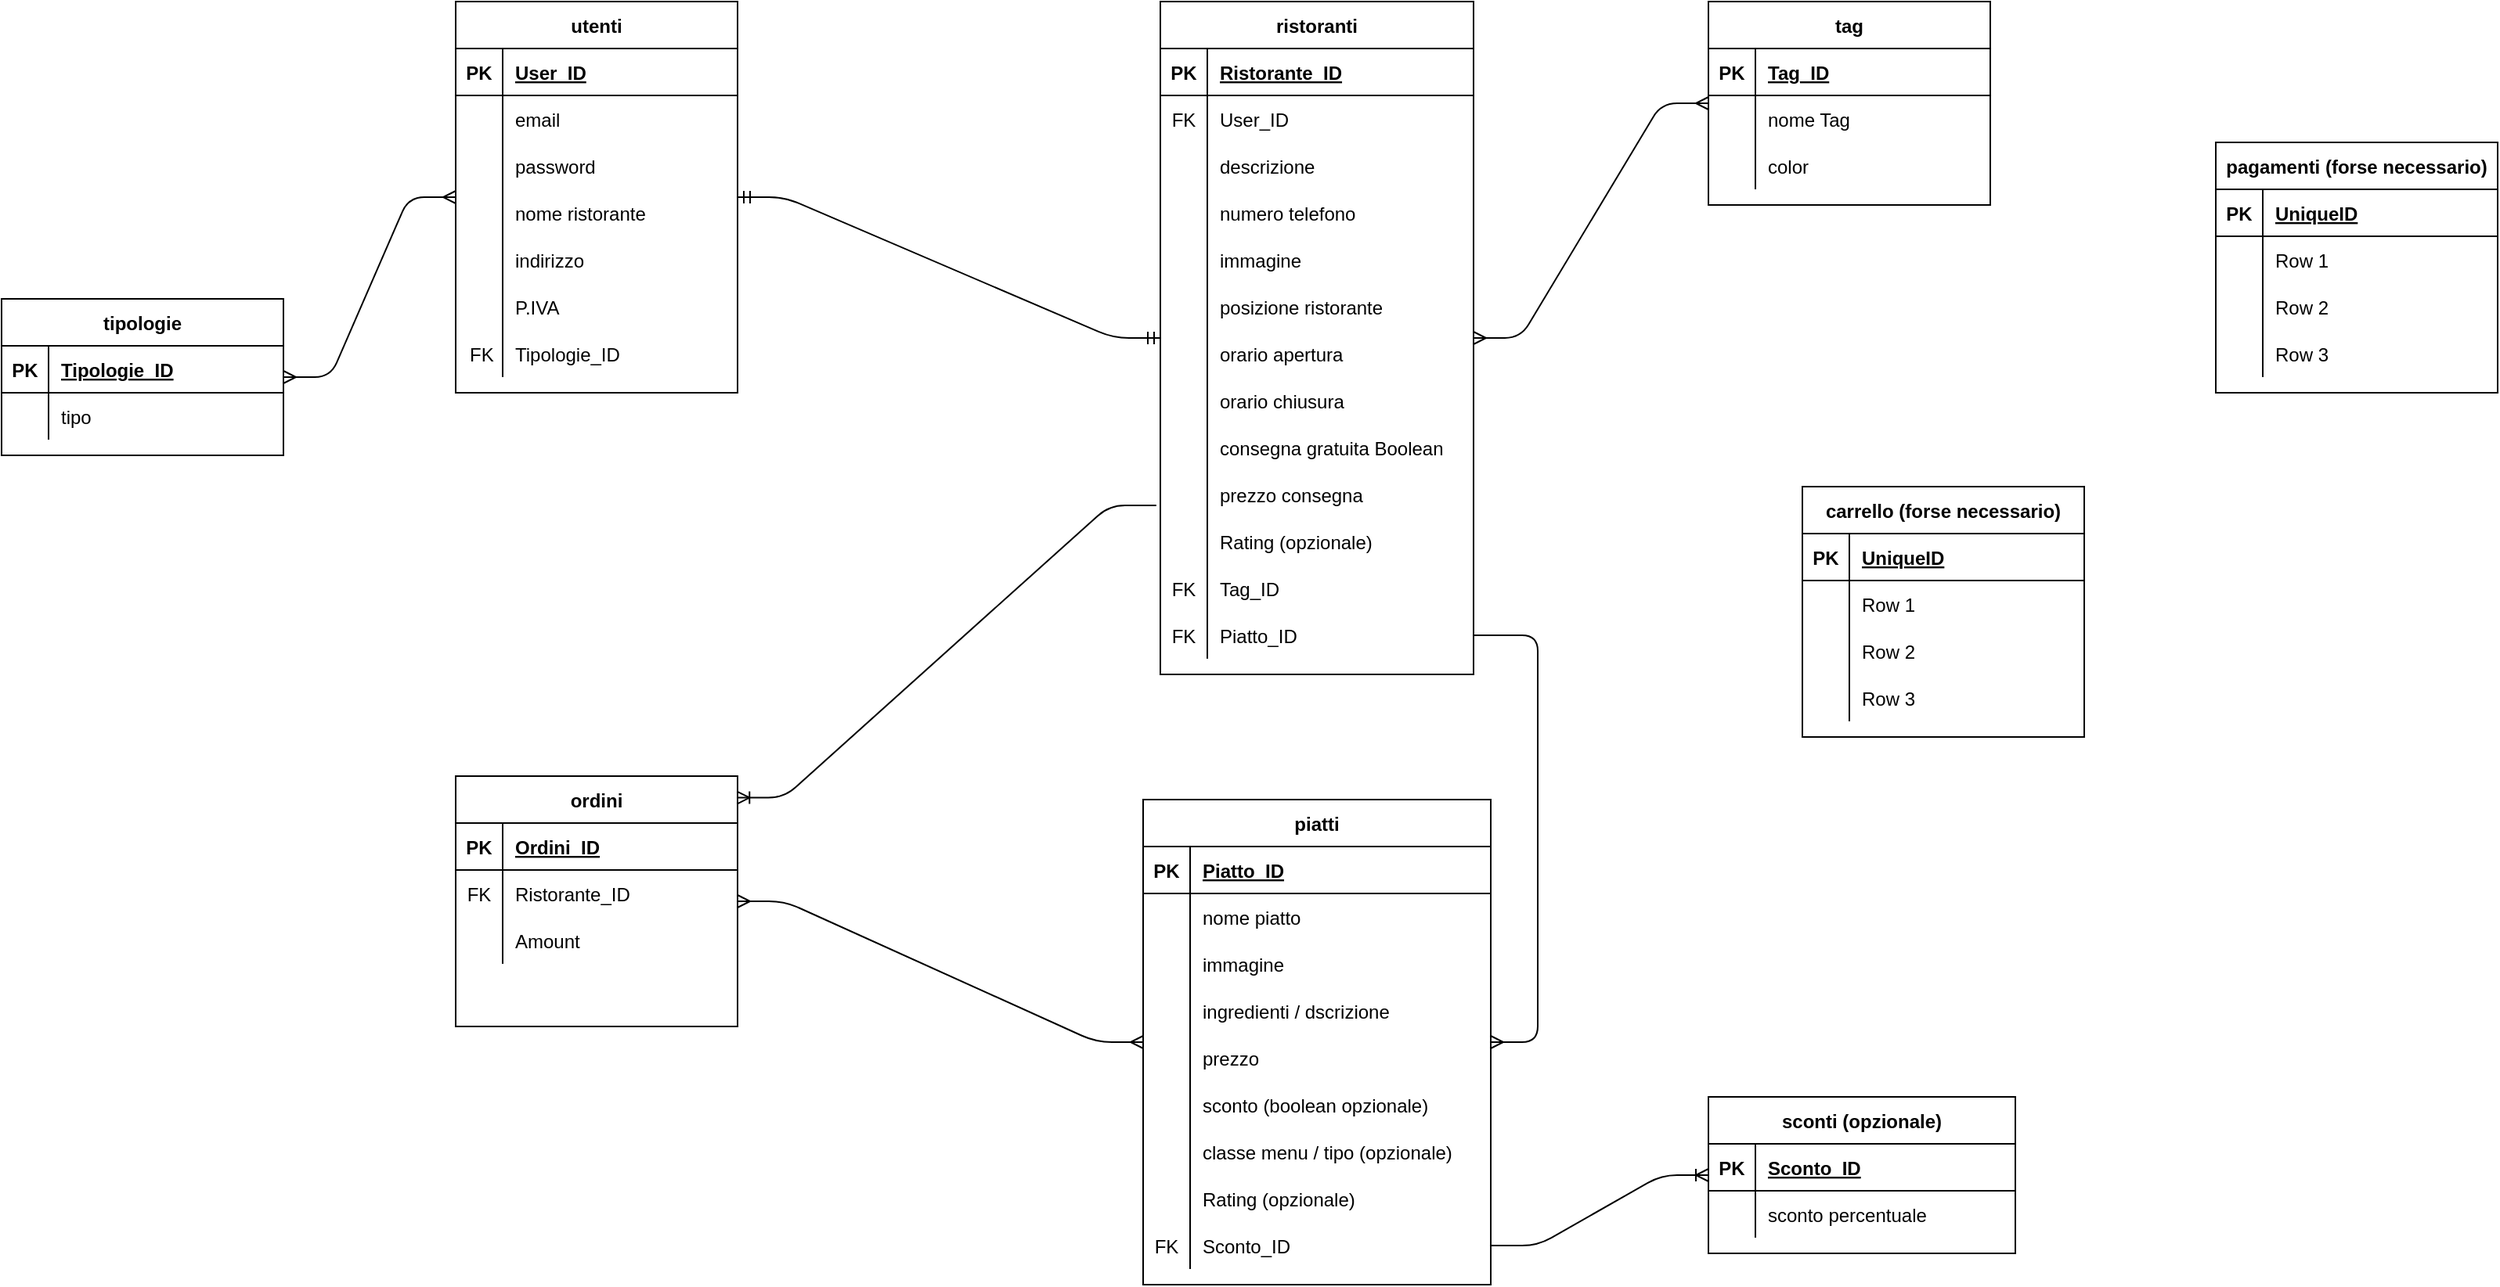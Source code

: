 <mxfile version="14.2.4" type="embed">
    <diagram id="2jxQ0mIJTcthUqwcuw17" name="Page-1">
        <mxGraphModel dx="1038" dy="659" grid="1" gridSize="10" guides="1" tooltips="1" connect="1" arrows="1" fold="1" page="1" pageScale="1" pageWidth="827" pageHeight="1169" math="0" shadow="0">
            <root>
                <mxCell id="0"/>
                <mxCell id="1" parent="0"/>
                <mxCell id="kNPHzF38oaur5gra9RnN-1" value="utenti" style="shape=table;startSize=30;container=1;collapsible=1;childLayout=tableLayout;fixedRows=1;rowLines=0;fontStyle=1;align=center;resizeLast=1;" parent="1" vertex="1">
                    <mxGeometry x="320" y="10" width="180" height="250" as="geometry"/>
                </mxCell>
                <mxCell id="kNPHzF38oaur5gra9RnN-2" value="" style="shape=partialRectangle;collapsible=0;dropTarget=0;pointerEvents=0;fillColor=none;top=0;left=0;bottom=1;right=0;points=[[0,0.5],[1,0.5]];portConstraint=eastwest;" parent="kNPHzF38oaur5gra9RnN-1" vertex="1">
                    <mxGeometry y="30" width="180" height="30" as="geometry"/>
                </mxCell>
                <mxCell id="kNPHzF38oaur5gra9RnN-3" value="PK" style="shape=partialRectangle;connectable=0;fillColor=none;top=0;left=0;bottom=0;right=0;fontStyle=1;overflow=hidden;" parent="kNPHzF38oaur5gra9RnN-2" vertex="1">
                    <mxGeometry width="30" height="30" as="geometry"/>
                </mxCell>
                <mxCell id="kNPHzF38oaur5gra9RnN-4" value="User_ID" style="shape=partialRectangle;connectable=0;fillColor=none;top=0;left=0;bottom=0;right=0;align=left;spacingLeft=6;fontStyle=5;overflow=hidden;" parent="kNPHzF38oaur5gra9RnN-2" vertex="1">
                    <mxGeometry x="30" width="150" height="30" as="geometry"/>
                </mxCell>
                <mxCell id="kNPHzF38oaur5gra9RnN-5" value="" style="shape=partialRectangle;collapsible=0;dropTarget=0;pointerEvents=0;fillColor=none;top=0;left=0;bottom=0;right=0;points=[[0,0.5],[1,0.5]];portConstraint=eastwest;" parent="kNPHzF38oaur5gra9RnN-1" vertex="1">
                    <mxGeometry y="60" width="180" height="30" as="geometry"/>
                </mxCell>
                <mxCell id="kNPHzF38oaur5gra9RnN-6" value="" style="shape=partialRectangle;connectable=0;fillColor=none;top=0;left=0;bottom=0;right=0;editable=1;overflow=hidden;" parent="kNPHzF38oaur5gra9RnN-5" vertex="1">
                    <mxGeometry width="30" height="30" as="geometry"/>
                </mxCell>
                <mxCell id="kNPHzF38oaur5gra9RnN-7" value="email" style="shape=partialRectangle;connectable=0;fillColor=none;top=0;left=0;bottom=0;right=0;align=left;spacingLeft=6;overflow=hidden;" parent="kNPHzF38oaur5gra9RnN-5" vertex="1">
                    <mxGeometry x="30" width="150" height="30" as="geometry"/>
                </mxCell>
                <mxCell id="kNPHzF38oaur5gra9RnN-8" value="" style="shape=partialRectangle;collapsible=0;dropTarget=0;pointerEvents=0;fillColor=none;top=0;left=0;bottom=0;right=0;points=[[0,0.5],[1,0.5]];portConstraint=eastwest;" parent="kNPHzF38oaur5gra9RnN-1" vertex="1">
                    <mxGeometry y="90" width="180" height="30" as="geometry"/>
                </mxCell>
                <mxCell id="kNPHzF38oaur5gra9RnN-9" value="" style="shape=partialRectangle;connectable=0;fillColor=none;top=0;left=0;bottom=0;right=0;editable=1;overflow=hidden;" parent="kNPHzF38oaur5gra9RnN-8" vertex="1">
                    <mxGeometry width="30" height="30" as="geometry"/>
                </mxCell>
                <mxCell id="kNPHzF38oaur5gra9RnN-10" value="password" style="shape=partialRectangle;connectable=0;fillColor=none;top=0;left=0;bottom=0;right=0;align=left;spacingLeft=6;overflow=hidden;" parent="kNPHzF38oaur5gra9RnN-8" vertex="1">
                    <mxGeometry x="30" width="150" height="30" as="geometry"/>
                </mxCell>
                <mxCell id="kNPHzF38oaur5gra9RnN-69" value="" style="shape=partialRectangle;collapsible=0;dropTarget=0;pointerEvents=0;fillColor=none;top=0;left=0;bottom=0;right=0;points=[[0,0.5],[1,0.5]];portConstraint=eastwest;" parent="kNPHzF38oaur5gra9RnN-1" vertex="1">
                    <mxGeometry y="120" width="180" height="30" as="geometry"/>
                </mxCell>
                <mxCell id="kNPHzF38oaur5gra9RnN-70" value="" style="shape=partialRectangle;connectable=0;fillColor=none;top=0;left=0;bottom=0;right=0;editable=1;overflow=hidden;" parent="kNPHzF38oaur5gra9RnN-69" vertex="1">
                    <mxGeometry width="30" height="30" as="geometry"/>
                </mxCell>
                <mxCell id="kNPHzF38oaur5gra9RnN-71" value="nome ristorante" style="shape=partialRectangle;connectable=0;fillColor=none;top=0;left=0;bottom=0;right=0;align=left;spacingLeft=6;overflow=hidden;" parent="kNPHzF38oaur5gra9RnN-69" vertex="1">
                    <mxGeometry x="30" width="150" height="30" as="geometry"/>
                </mxCell>
                <mxCell id="kNPHzF38oaur5gra9RnN-72" value="" style="shape=partialRectangle;collapsible=0;dropTarget=0;pointerEvents=0;fillColor=none;top=0;left=0;bottom=0;right=0;points=[[0,0.5],[1,0.5]];portConstraint=eastwest;" parent="kNPHzF38oaur5gra9RnN-1" vertex="1">
                    <mxGeometry y="150" width="180" height="30" as="geometry"/>
                </mxCell>
                <mxCell id="kNPHzF38oaur5gra9RnN-73" value="" style="shape=partialRectangle;connectable=0;fillColor=none;top=0;left=0;bottom=0;right=0;editable=1;overflow=hidden;" parent="kNPHzF38oaur5gra9RnN-72" vertex="1">
                    <mxGeometry width="30" height="30" as="geometry"/>
                </mxCell>
                <mxCell id="kNPHzF38oaur5gra9RnN-74" value="indirizzo" style="shape=partialRectangle;connectable=0;fillColor=none;top=0;left=0;bottom=0;right=0;align=left;spacingLeft=6;overflow=hidden;" parent="kNPHzF38oaur5gra9RnN-72" vertex="1">
                    <mxGeometry x="30" width="150" height="30" as="geometry"/>
                </mxCell>
                <mxCell id="kNPHzF38oaur5gra9RnN-75" value="" style="shape=partialRectangle;collapsible=0;dropTarget=0;pointerEvents=0;fillColor=none;top=0;left=0;bottom=0;right=0;points=[[0,0.5],[1,0.5]];portConstraint=eastwest;" parent="kNPHzF38oaur5gra9RnN-1" vertex="1">
                    <mxGeometry y="180" width="180" height="30" as="geometry"/>
                </mxCell>
                <mxCell id="kNPHzF38oaur5gra9RnN-76" value="" style="shape=partialRectangle;connectable=0;fillColor=none;top=0;left=0;bottom=0;right=0;editable=1;overflow=hidden;" parent="kNPHzF38oaur5gra9RnN-75" vertex="1">
                    <mxGeometry width="30" height="30" as="geometry"/>
                </mxCell>
                <mxCell id="kNPHzF38oaur5gra9RnN-77" value="P.IVA" style="shape=partialRectangle;connectable=0;fillColor=none;top=0;left=0;bottom=0;right=0;align=left;spacingLeft=6;overflow=hidden;" parent="kNPHzF38oaur5gra9RnN-75" vertex="1">
                    <mxGeometry x="30" width="150" height="30" as="geometry"/>
                </mxCell>
                <mxCell id="kNPHzF38oaur5gra9RnN-94" value="" style="shape=partialRectangle;collapsible=0;dropTarget=0;pointerEvents=0;fillColor=none;top=0;left=0;bottom=0;right=0;points=[[0,0.5],[1,0.5]];portConstraint=eastwest;" parent="kNPHzF38oaur5gra9RnN-1" vertex="1">
                    <mxGeometry y="210" width="180" height="30" as="geometry"/>
                </mxCell>
                <mxCell id="kNPHzF38oaur5gra9RnN-95" value=" FK" style="shape=partialRectangle;connectable=0;fillColor=none;top=0;left=0;bottom=0;right=0;editable=1;overflow=hidden;" parent="kNPHzF38oaur5gra9RnN-94" vertex="1">
                    <mxGeometry width="30" height="30" as="geometry"/>
                </mxCell>
                <mxCell id="kNPHzF38oaur5gra9RnN-96" value="Tipologie_ID" style="shape=partialRectangle;connectable=0;fillColor=none;top=0;left=0;bottom=0;right=0;align=left;spacingLeft=6;overflow=hidden;" parent="kNPHzF38oaur5gra9RnN-94" vertex="1">
                    <mxGeometry x="30" width="150" height="30" as="geometry"/>
                </mxCell>
                <mxCell id="kNPHzF38oaur5gra9RnN-27" value="ristoranti" style="shape=table;startSize=30;container=1;collapsible=1;childLayout=tableLayout;fixedRows=1;rowLines=0;fontStyle=1;align=center;resizeLast=1;" parent="1" vertex="1">
                    <mxGeometry x="770" y="10" width="200" height="430" as="geometry"/>
                </mxCell>
                <mxCell id="kNPHzF38oaur5gra9RnN-28" value="" style="shape=partialRectangle;collapsible=0;dropTarget=0;pointerEvents=0;fillColor=none;top=0;left=0;bottom=1;right=0;points=[[0,0.5],[1,0.5]];portConstraint=eastwest;" parent="kNPHzF38oaur5gra9RnN-27" vertex="1">
                    <mxGeometry y="30" width="200" height="30" as="geometry"/>
                </mxCell>
                <mxCell id="kNPHzF38oaur5gra9RnN-29" value="PK" style="shape=partialRectangle;connectable=0;fillColor=none;top=0;left=0;bottom=0;right=0;fontStyle=1;overflow=hidden;" parent="kNPHzF38oaur5gra9RnN-28" vertex="1">
                    <mxGeometry width="30" height="30" as="geometry"/>
                </mxCell>
                <mxCell id="kNPHzF38oaur5gra9RnN-30" value="Ristorante_ID" style="shape=partialRectangle;connectable=0;fillColor=none;top=0;left=0;bottom=0;right=0;align=left;spacingLeft=6;fontStyle=5;overflow=hidden;" parent="kNPHzF38oaur5gra9RnN-28" vertex="1">
                    <mxGeometry x="30" width="170" height="30" as="geometry"/>
                </mxCell>
                <mxCell id="kNPHzF38oaur5gra9RnN-31" value="" style="shape=partialRectangle;collapsible=0;dropTarget=0;pointerEvents=0;fillColor=none;top=0;left=0;bottom=0;right=0;points=[[0,0.5],[1,0.5]];portConstraint=eastwest;" parent="kNPHzF38oaur5gra9RnN-27" vertex="1">
                    <mxGeometry y="60" width="200" height="30" as="geometry"/>
                </mxCell>
                <mxCell id="kNPHzF38oaur5gra9RnN-32" value="FK" style="shape=partialRectangle;connectable=0;fillColor=none;top=0;left=0;bottom=0;right=0;editable=1;overflow=hidden;" parent="kNPHzF38oaur5gra9RnN-31" vertex="1">
                    <mxGeometry width="30" height="30" as="geometry"/>
                </mxCell>
                <mxCell id="kNPHzF38oaur5gra9RnN-33" value="User_ID" style="shape=partialRectangle;connectable=0;fillColor=none;top=0;left=0;bottom=0;right=0;align=left;spacingLeft=6;overflow=hidden;" parent="kNPHzF38oaur5gra9RnN-31" vertex="1">
                    <mxGeometry x="30" width="170" height="30" as="geometry"/>
                </mxCell>
                <mxCell id="kNPHzF38oaur5gra9RnN-34" value="" style="shape=partialRectangle;collapsible=0;dropTarget=0;pointerEvents=0;fillColor=none;top=0;left=0;bottom=0;right=0;points=[[0,0.5],[1,0.5]];portConstraint=eastwest;" parent="kNPHzF38oaur5gra9RnN-27" vertex="1">
                    <mxGeometry y="90" width="200" height="30" as="geometry"/>
                </mxCell>
                <mxCell id="kNPHzF38oaur5gra9RnN-35" value="" style="shape=partialRectangle;connectable=0;fillColor=none;top=0;left=0;bottom=0;right=0;editable=1;overflow=hidden;" parent="kNPHzF38oaur5gra9RnN-34" vertex="1">
                    <mxGeometry width="30" height="30" as="geometry"/>
                </mxCell>
                <mxCell id="kNPHzF38oaur5gra9RnN-36" value="descrizione" style="shape=partialRectangle;connectable=0;fillColor=none;top=0;left=0;bottom=0;right=0;align=left;spacingLeft=6;overflow=hidden;" parent="kNPHzF38oaur5gra9RnN-34" vertex="1">
                    <mxGeometry x="30" width="170" height="30" as="geometry"/>
                </mxCell>
                <mxCell id="kNPHzF38oaur5gra9RnN-131" value="" style="shape=partialRectangle;collapsible=0;dropTarget=0;pointerEvents=0;fillColor=none;top=0;left=0;bottom=0;right=0;points=[[0,0.5],[1,0.5]];portConstraint=eastwest;" parent="kNPHzF38oaur5gra9RnN-27" vertex="1">
                    <mxGeometry y="120" width="200" height="30" as="geometry"/>
                </mxCell>
                <mxCell id="kNPHzF38oaur5gra9RnN-132" value="" style="shape=partialRectangle;connectable=0;fillColor=none;top=0;left=0;bottom=0;right=0;editable=1;overflow=hidden;" parent="kNPHzF38oaur5gra9RnN-131" vertex="1">
                    <mxGeometry width="30" height="30" as="geometry"/>
                </mxCell>
                <mxCell id="kNPHzF38oaur5gra9RnN-133" value="numero telefono" style="shape=partialRectangle;connectable=0;fillColor=none;top=0;left=0;bottom=0;right=0;align=left;spacingLeft=6;overflow=hidden;" parent="kNPHzF38oaur5gra9RnN-131" vertex="1">
                    <mxGeometry x="30" width="170" height="30" as="geometry"/>
                </mxCell>
                <mxCell id="kNPHzF38oaur5gra9RnN-97" value="" style="shape=partialRectangle;collapsible=0;dropTarget=0;pointerEvents=0;fillColor=none;top=0;left=0;bottom=0;right=0;points=[[0,0.5],[1,0.5]];portConstraint=eastwest;" parent="kNPHzF38oaur5gra9RnN-27" vertex="1">
                    <mxGeometry y="150" width="200" height="30" as="geometry"/>
                </mxCell>
                <mxCell id="kNPHzF38oaur5gra9RnN-98" value="" style="shape=partialRectangle;connectable=0;fillColor=none;top=0;left=0;bottom=0;right=0;editable=1;overflow=hidden;" parent="kNPHzF38oaur5gra9RnN-97" vertex="1">
                    <mxGeometry width="30" height="30" as="geometry"/>
                </mxCell>
                <mxCell id="kNPHzF38oaur5gra9RnN-99" value="immagine" style="shape=partialRectangle;connectable=0;fillColor=none;top=0;left=0;bottom=0;right=0;align=left;spacingLeft=6;overflow=hidden;" parent="kNPHzF38oaur5gra9RnN-97" vertex="1">
                    <mxGeometry x="30" width="170" height="30" as="geometry"/>
                </mxCell>
                <mxCell id="kNPHzF38oaur5gra9RnN-100" value="" style="shape=partialRectangle;collapsible=0;dropTarget=0;pointerEvents=0;fillColor=none;top=0;left=0;bottom=0;right=0;points=[[0,0.5],[1,0.5]];portConstraint=eastwest;" parent="kNPHzF38oaur5gra9RnN-27" vertex="1">
                    <mxGeometry y="180" width="200" height="30" as="geometry"/>
                </mxCell>
                <mxCell id="kNPHzF38oaur5gra9RnN-101" value="" style="shape=partialRectangle;connectable=0;fillColor=none;top=0;left=0;bottom=0;right=0;editable=1;overflow=hidden;" parent="kNPHzF38oaur5gra9RnN-100" vertex="1">
                    <mxGeometry width="30" height="30" as="geometry"/>
                </mxCell>
                <mxCell id="kNPHzF38oaur5gra9RnN-102" value="posizione ristorante" style="shape=partialRectangle;connectable=0;fillColor=none;top=0;left=0;bottom=0;right=0;align=left;spacingLeft=6;overflow=hidden;" parent="kNPHzF38oaur5gra9RnN-100" vertex="1">
                    <mxGeometry x="30" width="170" height="30" as="geometry"/>
                </mxCell>
                <mxCell id="kNPHzF38oaur5gra9RnN-103" value="" style="shape=partialRectangle;collapsible=0;dropTarget=0;pointerEvents=0;fillColor=none;top=0;left=0;bottom=0;right=0;points=[[0,0.5],[1,0.5]];portConstraint=eastwest;" parent="kNPHzF38oaur5gra9RnN-27" vertex="1">
                    <mxGeometry y="210" width="200" height="30" as="geometry"/>
                </mxCell>
                <mxCell id="kNPHzF38oaur5gra9RnN-104" value="" style="shape=partialRectangle;connectable=0;fillColor=none;top=0;left=0;bottom=0;right=0;editable=1;overflow=hidden;" parent="kNPHzF38oaur5gra9RnN-103" vertex="1">
                    <mxGeometry width="30" height="30" as="geometry"/>
                </mxCell>
                <mxCell id="kNPHzF38oaur5gra9RnN-105" value="orario apertura" style="shape=partialRectangle;connectable=0;fillColor=none;top=0;left=0;bottom=0;right=0;align=left;spacingLeft=6;overflow=hidden;" parent="kNPHzF38oaur5gra9RnN-103" vertex="1">
                    <mxGeometry x="30" width="170" height="30" as="geometry"/>
                </mxCell>
                <mxCell id="kNPHzF38oaur5gra9RnN-106" value="" style="shape=partialRectangle;collapsible=0;dropTarget=0;pointerEvents=0;fillColor=none;top=0;left=0;bottom=0;right=0;points=[[0,0.5],[1,0.5]];portConstraint=eastwest;" parent="kNPHzF38oaur5gra9RnN-27" vertex="1">
                    <mxGeometry y="240" width="200" height="30" as="geometry"/>
                </mxCell>
                <mxCell id="kNPHzF38oaur5gra9RnN-107" value="" style="shape=partialRectangle;connectable=0;fillColor=none;top=0;left=0;bottom=0;right=0;editable=1;overflow=hidden;" parent="kNPHzF38oaur5gra9RnN-106" vertex="1">
                    <mxGeometry width="30" height="30" as="geometry"/>
                </mxCell>
                <mxCell id="kNPHzF38oaur5gra9RnN-108" value="orario chiusura" style="shape=partialRectangle;connectable=0;fillColor=none;top=0;left=0;bottom=0;right=0;align=left;spacingLeft=6;overflow=hidden;" parent="kNPHzF38oaur5gra9RnN-106" vertex="1">
                    <mxGeometry x="30" width="170" height="30" as="geometry"/>
                </mxCell>
                <mxCell id="kNPHzF38oaur5gra9RnN-109" value="" style="shape=partialRectangle;collapsible=0;dropTarget=0;pointerEvents=0;fillColor=none;top=0;left=0;bottom=0;right=0;points=[[0,0.5],[1,0.5]];portConstraint=eastwest;" parent="kNPHzF38oaur5gra9RnN-27" vertex="1">
                    <mxGeometry y="270" width="200" height="30" as="geometry"/>
                </mxCell>
                <mxCell id="kNPHzF38oaur5gra9RnN-110" value="" style="shape=partialRectangle;connectable=0;fillColor=none;top=0;left=0;bottom=0;right=0;editable=1;overflow=hidden;" parent="kNPHzF38oaur5gra9RnN-109" vertex="1">
                    <mxGeometry width="30" height="30" as="geometry"/>
                </mxCell>
                <mxCell id="kNPHzF38oaur5gra9RnN-111" value="consegna gratuita Boolean" style="shape=partialRectangle;connectable=0;fillColor=none;top=0;left=0;bottom=0;right=0;align=left;spacingLeft=6;overflow=hidden;" parent="kNPHzF38oaur5gra9RnN-109" vertex="1">
                    <mxGeometry x="30" width="170" height="30" as="geometry"/>
                </mxCell>
                <mxCell id="kNPHzF38oaur5gra9RnN-112" value="" style="shape=partialRectangle;collapsible=0;dropTarget=0;pointerEvents=0;fillColor=none;top=0;left=0;bottom=0;right=0;points=[[0,0.5],[1,0.5]];portConstraint=eastwest;" parent="kNPHzF38oaur5gra9RnN-27" vertex="1">
                    <mxGeometry y="300" width="200" height="30" as="geometry"/>
                </mxCell>
                <mxCell id="kNPHzF38oaur5gra9RnN-113" value="" style="shape=partialRectangle;connectable=0;fillColor=none;top=0;left=0;bottom=0;right=0;editable=1;overflow=hidden;" parent="kNPHzF38oaur5gra9RnN-112" vertex="1">
                    <mxGeometry width="30" height="30" as="geometry"/>
                </mxCell>
                <mxCell id="kNPHzF38oaur5gra9RnN-114" value="prezzo consegna" style="shape=partialRectangle;connectable=0;fillColor=none;top=0;left=0;bottom=0;right=0;align=left;spacingLeft=6;overflow=hidden;" parent="kNPHzF38oaur5gra9RnN-112" vertex="1">
                    <mxGeometry x="30" width="170" height="30" as="geometry"/>
                </mxCell>
                <mxCell id="kNPHzF38oaur5gra9RnN-190" value="" style="shape=partialRectangle;collapsible=0;dropTarget=0;pointerEvents=0;fillColor=none;top=0;left=0;bottom=0;right=0;points=[[0,0.5],[1,0.5]];portConstraint=eastwest;" parent="kNPHzF38oaur5gra9RnN-27" vertex="1">
                    <mxGeometry y="330" width="200" height="30" as="geometry"/>
                </mxCell>
                <mxCell id="kNPHzF38oaur5gra9RnN-191" value="" style="shape=partialRectangle;connectable=0;fillColor=none;top=0;left=0;bottom=0;right=0;editable=1;overflow=hidden;" parent="kNPHzF38oaur5gra9RnN-190" vertex="1">
                    <mxGeometry width="30" height="30" as="geometry"/>
                </mxCell>
                <mxCell id="kNPHzF38oaur5gra9RnN-192" value="Rating (opzionale)" style="shape=partialRectangle;connectable=0;fillColor=none;top=0;left=0;bottom=0;right=0;align=left;spacingLeft=6;overflow=hidden;" parent="kNPHzF38oaur5gra9RnN-190" vertex="1">
                    <mxGeometry x="30" width="170" height="30" as="geometry"/>
                </mxCell>
                <mxCell id="kNPHzF38oaur5gra9RnN-128" value="" style="shape=partialRectangle;collapsible=0;dropTarget=0;pointerEvents=0;fillColor=none;top=0;left=0;bottom=0;right=0;points=[[0,0.5],[1,0.5]];portConstraint=eastwest;" parent="kNPHzF38oaur5gra9RnN-27" vertex="1">
                    <mxGeometry y="360" width="200" height="30" as="geometry"/>
                </mxCell>
                <mxCell id="kNPHzF38oaur5gra9RnN-129" value="FK" style="shape=partialRectangle;connectable=0;fillColor=none;top=0;left=0;bottom=0;right=0;editable=1;overflow=hidden;" parent="kNPHzF38oaur5gra9RnN-128" vertex="1">
                    <mxGeometry width="30" height="30" as="geometry"/>
                </mxCell>
                <mxCell id="kNPHzF38oaur5gra9RnN-130" value="Tag_ID" style="shape=partialRectangle;connectable=0;fillColor=none;top=0;left=0;bottom=0;right=0;align=left;spacingLeft=6;overflow=hidden;" parent="kNPHzF38oaur5gra9RnN-128" vertex="1">
                    <mxGeometry x="30" width="170" height="30" as="geometry"/>
                </mxCell>
                <mxCell id="kNPHzF38oaur5gra9RnN-229" value="" style="shape=partialRectangle;collapsible=0;dropTarget=0;pointerEvents=0;fillColor=none;top=0;left=0;bottom=0;right=0;points=[[0,0.5],[1,0.5]];portConstraint=eastwest;" parent="kNPHzF38oaur5gra9RnN-27" vertex="1">
                    <mxGeometry y="390" width="200" height="30" as="geometry"/>
                </mxCell>
                <mxCell id="kNPHzF38oaur5gra9RnN-230" value="FK" style="shape=partialRectangle;connectable=0;fillColor=none;top=0;left=0;bottom=0;right=0;editable=1;overflow=hidden;" parent="kNPHzF38oaur5gra9RnN-229" vertex="1">
                    <mxGeometry width="30" height="30" as="geometry"/>
                </mxCell>
                <mxCell id="kNPHzF38oaur5gra9RnN-231" value="Piatto_ID" style="shape=partialRectangle;connectable=0;fillColor=none;top=0;left=0;bottom=0;right=0;align=left;spacingLeft=6;overflow=hidden;" parent="kNPHzF38oaur5gra9RnN-229" vertex="1">
                    <mxGeometry x="30" width="170" height="30" as="geometry"/>
                </mxCell>
                <mxCell id="kNPHzF38oaur5gra9RnN-40" value="piatti" style="shape=table;startSize=30;container=1;collapsible=1;childLayout=tableLayout;fixedRows=1;rowLines=0;fontStyle=1;align=center;resizeLast=1;" parent="1" vertex="1">
                    <mxGeometry x="759" y="520" width="222" height="310" as="geometry"/>
                </mxCell>
                <mxCell id="kNPHzF38oaur5gra9RnN-41" value="" style="shape=partialRectangle;collapsible=0;dropTarget=0;pointerEvents=0;fillColor=none;top=0;left=0;bottom=1;right=0;points=[[0,0.5],[1,0.5]];portConstraint=eastwest;" parent="kNPHzF38oaur5gra9RnN-40" vertex="1">
                    <mxGeometry y="30" width="222" height="30" as="geometry"/>
                </mxCell>
                <mxCell id="kNPHzF38oaur5gra9RnN-42" value="PK" style="shape=partialRectangle;connectable=0;fillColor=none;top=0;left=0;bottom=0;right=0;fontStyle=1;overflow=hidden;" parent="kNPHzF38oaur5gra9RnN-41" vertex="1">
                    <mxGeometry width="30" height="30" as="geometry"/>
                </mxCell>
                <mxCell id="kNPHzF38oaur5gra9RnN-43" value="Piatto_ID" style="shape=partialRectangle;connectable=0;fillColor=none;top=0;left=0;bottom=0;right=0;align=left;spacingLeft=6;fontStyle=5;overflow=hidden;" parent="kNPHzF38oaur5gra9RnN-41" vertex="1">
                    <mxGeometry x="30" width="192" height="30" as="geometry"/>
                </mxCell>
                <mxCell id="kNPHzF38oaur5gra9RnN-44" value="" style="shape=partialRectangle;collapsible=0;dropTarget=0;pointerEvents=0;fillColor=none;top=0;left=0;bottom=0;right=0;points=[[0,0.5],[1,0.5]];portConstraint=eastwest;" parent="kNPHzF38oaur5gra9RnN-40" vertex="1">
                    <mxGeometry y="60" width="222" height="30" as="geometry"/>
                </mxCell>
                <mxCell id="kNPHzF38oaur5gra9RnN-45" value="" style="shape=partialRectangle;connectable=0;fillColor=none;top=0;left=0;bottom=0;right=0;editable=1;overflow=hidden;" parent="kNPHzF38oaur5gra9RnN-44" vertex="1">
                    <mxGeometry width="30" height="30" as="geometry"/>
                </mxCell>
                <mxCell id="kNPHzF38oaur5gra9RnN-46" value="nome piatto" style="shape=partialRectangle;connectable=0;fillColor=none;top=0;left=0;bottom=0;right=0;align=left;spacingLeft=6;overflow=hidden;" parent="kNPHzF38oaur5gra9RnN-44" vertex="1">
                    <mxGeometry x="30" width="192" height="30" as="geometry"/>
                </mxCell>
                <mxCell id="kNPHzF38oaur5gra9RnN-134" value="" style="shape=partialRectangle;collapsible=0;dropTarget=0;pointerEvents=0;fillColor=none;top=0;left=0;bottom=0;right=0;points=[[0,0.5],[1,0.5]];portConstraint=eastwest;" parent="kNPHzF38oaur5gra9RnN-40" vertex="1">
                    <mxGeometry y="90" width="222" height="30" as="geometry"/>
                </mxCell>
                <mxCell id="kNPHzF38oaur5gra9RnN-135" value="" style="shape=partialRectangle;connectable=0;fillColor=none;top=0;left=0;bottom=0;right=0;editable=1;overflow=hidden;" parent="kNPHzF38oaur5gra9RnN-134" vertex="1">
                    <mxGeometry width="30" height="30" as="geometry"/>
                </mxCell>
                <mxCell id="kNPHzF38oaur5gra9RnN-136" value="immagine" style="shape=partialRectangle;connectable=0;fillColor=none;top=0;left=0;bottom=0;right=0;align=left;spacingLeft=6;overflow=hidden;" parent="kNPHzF38oaur5gra9RnN-134" vertex="1">
                    <mxGeometry x="30" width="192" height="30" as="geometry"/>
                </mxCell>
                <mxCell id="kNPHzF38oaur5gra9RnN-137" value="" style="shape=partialRectangle;collapsible=0;dropTarget=0;pointerEvents=0;fillColor=none;top=0;left=0;bottom=0;right=0;points=[[0,0.5],[1,0.5]];portConstraint=eastwest;" parent="kNPHzF38oaur5gra9RnN-40" vertex="1">
                    <mxGeometry y="120" width="222" height="30" as="geometry"/>
                </mxCell>
                <mxCell id="kNPHzF38oaur5gra9RnN-138" value="" style="shape=partialRectangle;connectable=0;fillColor=none;top=0;left=0;bottom=0;right=0;editable=1;overflow=hidden;" parent="kNPHzF38oaur5gra9RnN-137" vertex="1">
                    <mxGeometry width="30" height="30" as="geometry"/>
                </mxCell>
                <mxCell id="kNPHzF38oaur5gra9RnN-139" value="ingredienti / dscrizione" style="shape=partialRectangle;connectable=0;fillColor=none;top=0;left=0;bottom=0;right=0;align=left;spacingLeft=6;overflow=hidden;" parent="kNPHzF38oaur5gra9RnN-137" vertex="1">
                    <mxGeometry x="30" width="192" height="30" as="geometry"/>
                </mxCell>
                <mxCell id="kNPHzF38oaur5gra9RnN-141" value="" style="shape=partialRectangle;collapsible=0;dropTarget=0;pointerEvents=0;fillColor=none;top=0;left=0;bottom=0;right=0;points=[[0,0.5],[1,0.5]];portConstraint=eastwest;" parent="kNPHzF38oaur5gra9RnN-40" vertex="1">
                    <mxGeometry y="150" width="222" height="30" as="geometry"/>
                </mxCell>
                <mxCell id="kNPHzF38oaur5gra9RnN-142" value="" style="shape=partialRectangle;connectable=0;fillColor=none;top=0;left=0;bottom=0;right=0;editable=1;overflow=hidden;" parent="kNPHzF38oaur5gra9RnN-141" vertex="1">
                    <mxGeometry width="30" height="30" as="geometry"/>
                </mxCell>
                <mxCell id="kNPHzF38oaur5gra9RnN-143" value="prezzo" style="shape=partialRectangle;connectable=0;fillColor=none;top=0;left=0;bottom=0;right=0;align=left;spacingLeft=6;overflow=hidden;" parent="kNPHzF38oaur5gra9RnN-141" vertex="1">
                    <mxGeometry x="30" width="192" height="30" as="geometry"/>
                </mxCell>
                <mxCell id="kNPHzF38oaur5gra9RnN-144" value="" style="shape=partialRectangle;collapsible=0;dropTarget=0;pointerEvents=0;fillColor=none;top=0;left=0;bottom=0;right=0;points=[[0,0.5],[1,0.5]];portConstraint=eastwest;" parent="kNPHzF38oaur5gra9RnN-40" vertex="1">
                    <mxGeometry y="180" width="222" height="30" as="geometry"/>
                </mxCell>
                <mxCell id="kNPHzF38oaur5gra9RnN-145" value="" style="shape=partialRectangle;connectable=0;fillColor=none;top=0;left=0;bottom=0;right=0;editable=1;overflow=hidden;" parent="kNPHzF38oaur5gra9RnN-144" vertex="1">
                    <mxGeometry width="30" height="30" as="geometry"/>
                </mxCell>
                <mxCell id="kNPHzF38oaur5gra9RnN-146" value="sconto (boolean opzionale)" style="shape=partialRectangle;connectable=0;fillColor=none;top=0;left=0;bottom=0;right=0;align=left;spacingLeft=6;overflow=hidden;" parent="kNPHzF38oaur5gra9RnN-144" vertex="1">
                    <mxGeometry x="30" width="192" height="30" as="geometry"/>
                </mxCell>
                <mxCell id="kNPHzF38oaur5gra9RnN-47" value="" style="shape=partialRectangle;collapsible=0;dropTarget=0;pointerEvents=0;fillColor=none;top=0;left=0;bottom=0;right=0;points=[[0,0.5],[1,0.5]];portConstraint=eastwest;" parent="kNPHzF38oaur5gra9RnN-40" vertex="1">
                    <mxGeometry y="210" width="222" height="30" as="geometry"/>
                </mxCell>
                <mxCell id="kNPHzF38oaur5gra9RnN-48" value="" style="shape=partialRectangle;connectable=0;fillColor=none;top=0;left=0;bottom=0;right=0;editable=1;overflow=hidden;" parent="kNPHzF38oaur5gra9RnN-47" vertex="1">
                    <mxGeometry width="30" height="30" as="geometry"/>
                </mxCell>
                <mxCell id="kNPHzF38oaur5gra9RnN-49" value="classe menu / tipo (opzionale)" style="shape=partialRectangle;connectable=0;fillColor=none;top=0;left=0;bottom=0;right=0;align=left;spacingLeft=6;overflow=hidden;" parent="kNPHzF38oaur5gra9RnN-47" vertex="1">
                    <mxGeometry x="30" width="192" height="30" as="geometry"/>
                </mxCell>
                <mxCell id="kNPHzF38oaur5gra9RnN-193" value="" style="shape=partialRectangle;collapsible=0;dropTarget=0;pointerEvents=0;fillColor=none;top=0;left=0;bottom=0;right=0;points=[[0,0.5],[1,0.5]];portConstraint=eastwest;" parent="kNPHzF38oaur5gra9RnN-40" vertex="1">
                    <mxGeometry y="240" width="222" height="30" as="geometry"/>
                </mxCell>
                <mxCell id="kNPHzF38oaur5gra9RnN-194" value="" style="shape=partialRectangle;connectable=0;fillColor=none;top=0;left=0;bottom=0;right=0;editable=1;overflow=hidden;" parent="kNPHzF38oaur5gra9RnN-193" vertex="1">
                    <mxGeometry width="30" height="30" as="geometry"/>
                </mxCell>
                <mxCell id="kNPHzF38oaur5gra9RnN-195" value="Rating (opzionale)" style="shape=partialRectangle;connectable=0;fillColor=none;top=0;left=0;bottom=0;right=0;align=left;spacingLeft=6;overflow=hidden;" parent="kNPHzF38oaur5gra9RnN-193" vertex="1">
                    <mxGeometry x="30" width="192" height="30" as="geometry"/>
                </mxCell>
                <mxCell id="kNPHzF38oaur5gra9RnN-187" value="" style="shape=partialRectangle;collapsible=0;dropTarget=0;pointerEvents=0;fillColor=none;top=0;left=0;bottom=0;right=0;points=[[0,0.5],[1,0.5]];portConstraint=eastwest;" parent="kNPHzF38oaur5gra9RnN-40" vertex="1">
                    <mxGeometry y="270" width="222" height="30" as="geometry"/>
                </mxCell>
                <mxCell id="kNPHzF38oaur5gra9RnN-188" value="FK" style="shape=partialRectangle;connectable=0;fillColor=none;top=0;left=0;bottom=0;right=0;editable=1;overflow=hidden;" parent="kNPHzF38oaur5gra9RnN-187" vertex="1">
                    <mxGeometry width="30" height="30" as="geometry"/>
                </mxCell>
                <mxCell id="kNPHzF38oaur5gra9RnN-189" value="Sconto_ID" style="shape=partialRectangle;connectable=0;fillColor=none;top=0;left=0;bottom=0;right=0;align=left;spacingLeft=6;overflow=hidden;" parent="kNPHzF38oaur5gra9RnN-187" vertex="1">
                    <mxGeometry x="30" width="192" height="30" as="geometry"/>
                </mxCell>
                <mxCell id="kNPHzF38oaur5gra9RnN-53" value="pagamenti (forse necessario)" style="shape=table;startSize=30;container=1;collapsible=1;childLayout=tableLayout;fixedRows=1;rowLines=0;fontStyle=1;align=center;resizeLast=1;" parent="1" vertex="1">
                    <mxGeometry x="1444" y="100" width="180" height="160" as="geometry"/>
                </mxCell>
                <mxCell id="kNPHzF38oaur5gra9RnN-54" value="" style="shape=partialRectangle;collapsible=0;dropTarget=0;pointerEvents=0;fillColor=none;top=0;left=0;bottom=1;right=0;points=[[0,0.5],[1,0.5]];portConstraint=eastwest;" parent="kNPHzF38oaur5gra9RnN-53" vertex="1">
                    <mxGeometry y="30" width="180" height="30" as="geometry"/>
                </mxCell>
                <mxCell id="kNPHzF38oaur5gra9RnN-55" value="PK" style="shape=partialRectangle;connectable=0;fillColor=none;top=0;left=0;bottom=0;right=0;fontStyle=1;overflow=hidden;" parent="kNPHzF38oaur5gra9RnN-54" vertex="1">
                    <mxGeometry width="30" height="30" as="geometry"/>
                </mxCell>
                <mxCell id="kNPHzF38oaur5gra9RnN-56" value="UniqueID" style="shape=partialRectangle;connectable=0;fillColor=none;top=0;left=0;bottom=0;right=0;align=left;spacingLeft=6;fontStyle=5;overflow=hidden;" parent="kNPHzF38oaur5gra9RnN-54" vertex="1">
                    <mxGeometry x="30" width="150" height="30" as="geometry"/>
                </mxCell>
                <mxCell id="kNPHzF38oaur5gra9RnN-57" value="" style="shape=partialRectangle;collapsible=0;dropTarget=0;pointerEvents=0;fillColor=none;top=0;left=0;bottom=0;right=0;points=[[0,0.5],[1,0.5]];portConstraint=eastwest;" parent="kNPHzF38oaur5gra9RnN-53" vertex="1">
                    <mxGeometry y="60" width="180" height="30" as="geometry"/>
                </mxCell>
                <mxCell id="kNPHzF38oaur5gra9RnN-58" value="" style="shape=partialRectangle;connectable=0;fillColor=none;top=0;left=0;bottom=0;right=0;editable=1;overflow=hidden;" parent="kNPHzF38oaur5gra9RnN-57" vertex="1">
                    <mxGeometry width="30" height="30" as="geometry"/>
                </mxCell>
                <mxCell id="kNPHzF38oaur5gra9RnN-59" value="Row 1" style="shape=partialRectangle;connectable=0;fillColor=none;top=0;left=0;bottom=0;right=0;align=left;spacingLeft=6;overflow=hidden;" parent="kNPHzF38oaur5gra9RnN-57" vertex="1">
                    <mxGeometry x="30" width="150" height="30" as="geometry"/>
                </mxCell>
                <mxCell id="kNPHzF38oaur5gra9RnN-60" value="" style="shape=partialRectangle;collapsible=0;dropTarget=0;pointerEvents=0;fillColor=none;top=0;left=0;bottom=0;right=0;points=[[0,0.5],[1,0.5]];portConstraint=eastwest;" parent="kNPHzF38oaur5gra9RnN-53" vertex="1">
                    <mxGeometry y="90" width="180" height="30" as="geometry"/>
                </mxCell>
                <mxCell id="kNPHzF38oaur5gra9RnN-61" value="" style="shape=partialRectangle;connectable=0;fillColor=none;top=0;left=0;bottom=0;right=0;editable=1;overflow=hidden;" parent="kNPHzF38oaur5gra9RnN-60" vertex="1">
                    <mxGeometry width="30" height="30" as="geometry"/>
                </mxCell>
                <mxCell id="kNPHzF38oaur5gra9RnN-62" value="Row 2" style="shape=partialRectangle;connectable=0;fillColor=none;top=0;left=0;bottom=0;right=0;align=left;spacingLeft=6;overflow=hidden;" parent="kNPHzF38oaur5gra9RnN-60" vertex="1">
                    <mxGeometry x="30" width="150" height="30" as="geometry"/>
                </mxCell>
                <mxCell id="kNPHzF38oaur5gra9RnN-63" value="" style="shape=partialRectangle;collapsible=0;dropTarget=0;pointerEvents=0;fillColor=none;top=0;left=0;bottom=0;right=0;points=[[0,0.5],[1,0.5]];portConstraint=eastwest;" parent="kNPHzF38oaur5gra9RnN-53" vertex="1">
                    <mxGeometry y="120" width="180" height="30" as="geometry"/>
                </mxCell>
                <mxCell id="kNPHzF38oaur5gra9RnN-64" value="" style="shape=partialRectangle;connectable=0;fillColor=none;top=0;left=0;bottom=0;right=0;editable=1;overflow=hidden;" parent="kNPHzF38oaur5gra9RnN-63" vertex="1">
                    <mxGeometry width="30" height="30" as="geometry"/>
                </mxCell>
                <mxCell id="kNPHzF38oaur5gra9RnN-65" value="Row 3" style="shape=partialRectangle;connectable=0;fillColor=none;top=0;left=0;bottom=0;right=0;align=left;spacingLeft=6;overflow=hidden;" parent="kNPHzF38oaur5gra9RnN-63" vertex="1">
                    <mxGeometry x="30" width="150" height="30" as="geometry"/>
                </mxCell>
                <mxCell id="kNPHzF38oaur5gra9RnN-78" value="tipologie" style="shape=table;startSize=30;container=1;collapsible=1;childLayout=tableLayout;fixedRows=1;rowLines=0;fontStyle=1;align=center;resizeLast=1;" parent="1" vertex="1">
                    <mxGeometry x="30" y="200" width="180" height="100" as="geometry"/>
                </mxCell>
                <mxCell id="kNPHzF38oaur5gra9RnN-79" value="" style="shape=partialRectangle;collapsible=0;dropTarget=0;pointerEvents=0;fillColor=none;top=0;left=0;bottom=1;right=0;points=[[0,0.5],[1,0.5]];portConstraint=eastwest;" parent="kNPHzF38oaur5gra9RnN-78" vertex="1">
                    <mxGeometry y="30" width="180" height="30" as="geometry"/>
                </mxCell>
                <mxCell id="kNPHzF38oaur5gra9RnN-80" value="PK" style="shape=partialRectangle;connectable=0;fillColor=none;top=0;left=0;bottom=0;right=0;fontStyle=1;overflow=hidden;" parent="kNPHzF38oaur5gra9RnN-79" vertex="1">
                    <mxGeometry width="30" height="30" as="geometry"/>
                </mxCell>
                <mxCell id="kNPHzF38oaur5gra9RnN-81" value="Tipologie_ID" style="shape=partialRectangle;connectable=0;fillColor=none;top=0;left=0;bottom=0;right=0;align=left;spacingLeft=6;fontStyle=5;overflow=hidden;" parent="kNPHzF38oaur5gra9RnN-79" vertex="1">
                    <mxGeometry x="30" width="150" height="30" as="geometry"/>
                </mxCell>
                <mxCell id="kNPHzF38oaur5gra9RnN-82" value="" style="shape=partialRectangle;collapsible=0;dropTarget=0;pointerEvents=0;fillColor=none;top=0;left=0;bottom=0;right=0;points=[[0,0.5],[1,0.5]];portConstraint=eastwest;" parent="kNPHzF38oaur5gra9RnN-78" vertex="1">
                    <mxGeometry y="60" width="180" height="30" as="geometry"/>
                </mxCell>
                <mxCell id="kNPHzF38oaur5gra9RnN-83" value="" style="shape=partialRectangle;connectable=0;fillColor=none;top=0;left=0;bottom=0;right=0;editable=1;overflow=hidden;" parent="kNPHzF38oaur5gra9RnN-82" vertex="1">
                    <mxGeometry width="30" height="30" as="geometry"/>
                </mxCell>
                <mxCell id="kNPHzF38oaur5gra9RnN-84" value="tipo" style="shape=partialRectangle;connectable=0;fillColor=none;top=0;left=0;bottom=0;right=0;align=left;spacingLeft=6;overflow=hidden;" parent="kNPHzF38oaur5gra9RnN-82" vertex="1">
                    <mxGeometry x="30" width="150" height="30" as="geometry"/>
                </mxCell>
                <mxCell id="kNPHzF38oaur5gra9RnN-115" value="tag" style="shape=table;startSize=30;container=1;collapsible=1;childLayout=tableLayout;fixedRows=1;rowLines=0;fontStyle=1;align=center;resizeLast=1;" parent="1" vertex="1">
                    <mxGeometry x="1120" y="10" width="180" height="130" as="geometry"/>
                </mxCell>
                <mxCell id="kNPHzF38oaur5gra9RnN-116" value="" style="shape=partialRectangle;collapsible=0;dropTarget=0;pointerEvents=0;fillColor=none;top=0;left=0;bottom=1;right=0;points=[[0,0.5],[1,0.5]];portConstraint=eastwest;" parent="kNPHzF38oaur5gra9RnN-115" vertex="1">
                    <mxGeometry y="30" width="180" height="30" as="geometry"/>
                </mxCell>
                <mxCell id="kNPHzF38oaur5gra9RnN-117" value="PK" style="shape=partialRectangle;connectable=0;fillColor=none;top=0;left=0;bottom=0;right=0;fontStyle=1;overflow=hidden;" parent="kNPHzF38oaur5gra9RnN-116" vertex="1">
                    <mxGeometry width="30" height="30" as="geometry"/>
                </mxCell>
                <mxCell id="kNPHzF38oaur5gra9RnN-118" value="Tag_ID" style="shape=partialRectangle;connectable=0;fillColor=none;top=0;left=0;bottom=0;right=0;align=left;spacingLeft=6;fontStyle=5;overflow=hidden;" parent="kNPHzF38oaur5gra9RnN-116" vertex="1">
                    <mxGeometry x="30" width="150" height="30" as="geometry"/>
                </mxCell>
                <mxCell id="kNPHzF38oaur5gra9RnN-119" value="" style="shape=partialRectangle;collapsible=0;dropTarget=0;pointerEvents=0;fillColor=none;top=0;left=0;bottom=0;right=0;points=[[0,0.5],[1,0.5]];portConstraint=eastwest;" parent="kNPHzF38oaur5gra9RnN-115" vertex="1">
                    <mxGeometry y="60" width="180" height="30" as="geometry"/>
                </mxCell>
                <mxCell id="kNPHzF38oaur5gra9RnN-120" value="" style="shape=partialRectangle;connectable=0;fillColor=none;top=0;left=0;bottom=0;right=0;editable=1;overflow=hidden;" parent="kNPHzF38oaur5gra9RnN-119" vertex="1">
                    <mxGeometry width="30" height="30" as="geometry"/>
                </mxCell>
                <mxCell id="kNPHzF38oaur5gra9RnN-121" value="nome Tag" style="shape=partialRectangle;connectable=0;fillColor=none;top=0;left=0;bottom=0;right=0;align=left;spacingLeft=6;overflow=hidden;" parent="kNPHzF38oaur5gra9RnN-119" vertex="1">
                    <mxGeometry x="30" width="150" height="30" as="geometry"/>
                </mxCell>
                <mxCell id="11" value="" style="shape=partialRectangle;collapsible=0;dropTarget=0;pointerEvents=0;fillColor=none;top=0;left=0;bottom=0;right=0;points=[[0,0.5],[1,0.5]];portConstraint=eastwest;" parent="kNPHzF38oaur5gra9RnN-115" vertex="1">
                    <mxGeometry y="90" width="180" height="30" as="geometry"/>
                </mxCell>
                <mxCell id="12" value="" style="shape=partialRectangle;connectable=0;fillColor=none;top=0;left=0;bottom=0;right=0;editable=1;overflow=hidden;" parent="11" vertex="1">
                    <mxGeometry width="30" height="30" as="geometry"/>
                </mxCell>
                <mxCell id="13" value="color" style="shape=partialRectangle;connectable=0;fillColor=none;top=0;left=0;bottom=0;right=0;align=left;spacingLeft=6;overflow=hidden;" parent="11" vertex="1">
                    <mxGeometry x="30" width="150" height="30" as="geometry"/>
                </mxCell>
                <mxCell id="kNPHzF38oaur5gra9RnN-147" value="sconti (opzionale)" style="shape=table;startSize=30;container=1;collapsible=1;childLayout=tableLayout;fixedRows=1;rowLines=0;fontStyle=1;align=center;resizeLast=1;" parent="1" vertex="1">
                    <mxGeometry x="1120" y="710" width="196" height="100" as="geometry"/>
                </mxCell>
                <mxCell id="kNPHzF38oaur5gra9RnN-148" value="" style="shape=partialRectangle;collapsible=0;dropTarget=0;pointerEvents=0;fillColor=none;top=0;left=0;bottom=1;right=0;points=[[0,0.5],[1,0.5]];portConstraint=eastwest;" parent="kNPHzF38oaur5gra9RnN-147" vertex="1">
                    <mxGeometry y="30" width="196" height="30" as="geometry"/>
                </mxCell>
                <mxCell id="kNPHzF38oaur5gra9RnN-149" value="PK" style="shape=partialRectangle;connectable=0;fillColor=none;top=0;left=0;bottom=0;right=0;fontStyle=1;overflow=hidden;" parent="kNPHzF38oaur5gra9RnN-148" vertex="1">
                    <mxGeometry width="30" height="30" as="geometry"/>
                </mxCell>
                <mxCell id="kNPHzF38oaur5gra9RnN-150" value="Sconto_ID" style="shape=partialRectangle;connectable=0;fillColor=none;top=0;left=0;bottom=0;right=0;align=left;spacingLeft=6;fontStyle=5;overflow=hidden;" parent="kNPHzF38oaur5gra9RnN-148" vertex="1">
                    <mxGeometry x="30" width="166" height="30" as="geometry"/>
                </mxCell>
                <mxCell id="kNPHzF38oaur5gra9RnN-151" value="" style="shape=partialRectangle;collapsible=0;dropTarget=0;pointerEvents=0;fillColor=none;top=0;left=0;bottom=0;right=0;points=[[0,0.5],[1,0.5]];portConstraint=eastwest;" parent="kNPHzF38oaur5gra9RnN-147" vertex="1">
                    <mxGeometry y="60" width="196" height="30" as="geometry"/>
                </mxCell>
                <mxCell id="kNPHzF38oaur5gra9RnN-152" value="" style="shape=partialRectangle;connectable=0;fillColor=none;top=0;left=0;bottom=0;right=0;editable=1;overflow=hidden;" parent="kNPHzF38oaur5gra9RnN-151" vertex="1">
                    <mxGeometry width="30" height="30" as="geometry"/>
                </mxCell>
                <mxCell id="kNPHzF38oaur5gra9RnN-153" value="sconto percentuale" style="shape=partialRectangle;connectable=0;fillColor=none;top=0;left=0;bottom=0;right=0;align=left;spacingLeft=6;overflow=hidden;" parent="kNPHzF38oaur5gra9RnN-151" vertex="1">
                    <mxGeometry x="30" width="166" height="30" as="geometry"/>
                </mxCell>
                <mxCell id="kNPHzF38oaur5gra9RnN-196" value="carrello (forse necessario)" style="shape=table;startSize=30;container=1;collapsible=1;childLayout=tableLayout;fixedRows=1;rowLines=0;fontStyle=1;align=center;resizeLast=1;" parent="1" vertex="1">
                    <mxGeometry x="1180" y="320" width="180" height="160" as="geometry"/>
                </mxCell>
                <mxCell id="kNPHzF38oaur5gra9RnN-197" value="" style="shape=partialRectangle;collapsible=0;dropTarget=0;pointerEvents=0;fillColor=none;top=0;left=0;bottom=1;right=0;points=[[0,0.5],[1,0.5]];portConstraint=eastwest;" parent="kNPHzF38oaur5gra9RnN-196" vertex="1">
                    <mxGeometry y="30" width="180" height="30" as="geometry"/>
                </mxCell>
                <mxCell id="kNPHzF38oaur5gra9RnN-198" value="PK" style="shape=partialRectangle;connectable=0;fillColor=none;top=0;left=0;bottom=0;right=0;fontStyle=1;overflow=hidden;" parent="kNPHzF38oaur5gra9RnN-197" vertex="1">
                    <mxGeometry width="30" height="30" as="geometry"/>
                </mxCell>
                <mxCell id="kNPHzF38oaur5gra9RnN-199" value="UniqueID" style="shape=partialRectangle;connectable=0;fillColor=none;top=0;left=0;bottom=0;right=0;align=left;spacingLeft=6;fontStyle=5;overflow=hidden;" parent="kNPHzF38oaur5gra9RnN-197" vertex="1">
                    <mxGeometry x="30" width="150" height="30" as="geometry"/>
                </mxCell>
                <mxCell id="kNPHzF38oaur5gra9RnN-200" value="" style="shape=partialRectangle;collapsible=0;dropTarget=0;pointerEvents=0;fillColor=none;top=0;left=0;bottom=0;right=0;points=[[0,0.5],[1,0.5]];portConstraint=eastwest;" parent="kNPHzF38oaur5gra9RnN-196" vertex="1">
                    <mxGeometry y="60" width="180" height="30" as="geometry"/>
                </mxCell>
                <mxCell id="kNPHzF38oaur5gra9RnN-201" value="" style="shape=partialRectangle;connectable=0;fillColor=none;top=0;left=0;bottom=0;right=0;editable=1;overflow=hidden;" parent="kNPHzF38oaur5gra9RnN-200" vertex="1">
                    <mxGeometry width="30" height="30" as="geometry"/>
                </mxCell>
                <mxCell id="kNPHzF38oaur5gra9RnN-202" value="Row 1" style="shape=partialRectangle;connectable=0;fillColor=none;top=0;left=0;bottom=0;right=0;align=left;spacingLeft=6;overflow=hidden;" parent="kNPHzF38oaur5gra9RnN-200" vertex="1">
                    <mxGeometry x="30" width="150" height="30" as="geometry"/>
                </mxCell>
                <mxCell id="kNPHzF38oaur5gra9RnN-203" value="" style="shape=partialRectangle;collapsible=0;dropTarget=0;pointerEvents=0;fillColor=none;top=0;left=0;bottom=0;right=0;points=[[0,0.5],[1,0.5]];portConstraint=eastwest;" parent="kNPHzF38oaur5gra9RnN-196" vertex="1">
                    <mxGeometry y="90" width="180" height="30" as="geometry"/>
                </mxCell>
                <mxCell id="kNPHzF38oaur5gra9RnN-204" value="" style="shape=partialRectangle;connectable=0;fillColor=none;top=0;left=0;bottom=0;right=0;editable=1;overflow=hidden;" parent="kNPHzF38oaur5gra9RnN-203" vertex="1">
                    <mxGeometry width="30" height="30" as="geometry"/>
                </mxCell>
                <mxCell id="kNPHzF38oaur5gra9RnN-205" value="Row 2" style="shape=partialRectangle;connectable=0;fillColor=none;top=0;left=0;bottom=0;right=0;align=left;spacingLeft=6;overflow=hidden;" parent="kNPHzF38oaur5gra9RnN-203" vertex="1">
                    <mxGeometry x="30" width="150" height="30" as="geometry"/>
                </mxCell>
                <mxCell id="kNPHzF38oaur5gra9RnN-206" value="" style="shape=partialRectangle;collapsible=0;dropTarget=0;pointerEvents=0;fillColor=none;top=0;left=0;bottom=0;right=0;points=[[0,0.5],[1,0.5]];portConstraint=eastwest;" parent="kNPHzF38oaur5gra9RnN-196" vertex="1">
                    <mxGeometry y="120" width="180" height="30" as="geometry"/>
                </mxCell>
                <mxCell id="kNPHzF38oaur5gra9RnN-207" value="" style="shape=partialRectangle;connectable=0;fillColor=none;top=0;left=0;bottom=0;right=0;editable=1;overflow=hidden;" parent="kNPHzF38oaur5gra9RnN-206" vertex="1">
                    <mxGeometry width="30" height="30" as="geometry"/>
                </mxCell>
                <mxCell id="kNPHzF38oaur5gra9RnN-208" value="Row 3" style="shape=partialRectangle;connectable=0;fillColor=none;top=0;left=0;bottom=0;right=0;align=left;spacingLeft=6;overflow=hidden;" parent="kNPHzF38oaur5gra9RnN-206" vertex="1">
                    <mxGeometry x="30" width="150" height="30" as="geometry"/>
                </mxCell>
                <mxCell id="kNPHzF38oaur5gra9RnN-209" value="ordini" style="shape=table;startSize=30;container=1;collapsible=1;childLayout=tableLayout;fixedRows=1;rowLines=0;fontStyle=1;align=center;resizeLast=1;" parent="1" vertex="1">
                    <mxGeometry x="320" y="505" width="180" height="160" as="geometry"/>
                </mxCell>
                <mxCell id="kNPHzF38oaur5gra9RnN-210" value="" style="shape=partialRectangle;collapsible=0;dropTarget=0;pointerEvents=0;fillColor=none;top=0;left=0;bottom=1;right=0;points=[[0,0.5],[1,0.5]];portConstraint=eastwest;" parent="kNPHzF38oaur5gra9RnN-209" vertex="1">
                    <mxGeometry y="30" width="180" height="30" as="geometry"/>
                </mxCell>
                <mxCell id="kNPHzF38oaur5gra9RnN-211" value="PK" style="shape=partialRectangle;connectable=0;fillColor=none;top=0;left=0;bottom=0;right=0;fontStyle=1;overflow=hidden;" parent="kNPHzF38oaur5gra9RnN-210" vertex="1">
                    <mxGeometry width="30" height="30" as="geometry"/>
                </mxCell>
                <mxCell id="kNPHzF38oaur5gra9RnN-212" value="Ordini_ID" style="shape=partialRectangle;connectable=0;fillColor=none;top=0;left=0;bottom=0;right=0;align=left;spacingLeft=6;fontStyle=5;overflow=hidden;" parent="kNPHzF38oaur5gra9RnN-210" vertex="1">
                    <mxGeometry x="30" width="150" height="30" as="geometry"/>
                </mxCell>
                <mxCell id="kNPHzF38oaur5gra9RnN-219" value="" style="shape=partialRectangle;collapsible=0;dropTarget=0;pointerEvents=0;fillColor=none;top=0;left=0;bottom=0;right=0;points=[[0,0.5],[1,0.5]];portConstraint=eastwest;" parent="kNPHzF38oaur5gra9RnN-209" vertex="1">
                    <mxGeometry y="60" width="180" height="30" as="geometry"/>
                </mxCell>
                <mxCell id="kNPHzF38oaur5gra9RnN-220" value="FK" style="shape=partialRectangle;connectable=0;fillColor=none;top=0;left=0;bottom=0;right=0;editable=1;overflow=hidden;" parent="kNPHzF38oaur5gra9RnN-219" vertex="1">
                    <mxGeometry width="30" height="30" as="geometry"/>
                </mxCell>
                <mxCell id="kNPHzF38oaur5gra9RnN-221" value="Ristorante_ID" style="shape=partialRectangle;connectable=0;fillColor=none;top=0;left=0;bottom=0;right=0;align=left;spacingLeft=6;overflow=hidden;" parent="kNPHzF38oaur5gra9RnN-219" vertex="1">
                    <mxGeometry x="30" width="150" height="30" as="geometry"/>
                </mxCell>
                <mxCell id="19" value="" style="shape=partialRectangle;collapsible=0;dropTarget=0;pointerEvents=0;fillColor=none;top=0;left=0;bottom=0;right=0;points=[[0,0.5],[1,0.5]];portConstraint=eastwest;" vertex="1" parent="kNPHzF38oaur5gra9RnN-209">
                    <mxGeometry y="90" width="180" height="30" as="geometry"/>
                </mxCell>
                <mxCell id="20" value="" style="shape=partialRectangle;connectable=0;fillColor=none;top=0;left=0;bottom=0;right=0;editable=1;overflow=hidden;" vertex="1" parent="19">
                    <mxGeometry width="30" height="30" as="geometry"/>
                </mxCell>
                <mxCell id="21" value="Amount" style="shape=partialRectangle;connectable=0;fillColor=none;top=0;left=0;bottom=0;right=0;align=left;spacingLeft=6;overflow=hidden;" vertex="1" parent="19">
                    <mxGeometry x="30" width="150" height="30" as="geometry"/>
                </mxCell>
                <mxCell id="kNPHzF38oaur5gra9RnN-223" value="" style="edgeStyle=entityRelationEdgeStyle;fontSize=12;html=1;endArrow=ERmandOne;startArrow=ERmandOne;" parent="1" source="kNPHzF38oaur5gra9RnN-1" target="kNPHzF38oaur5gra9RnN-27" edge="1">
                    <mxGeometry width="100" height="100" relative="1" as="geometry">
                        <mxPoint x="550" y="140" as="sourcePoint"/>
                        <mxPoint x="650" y="40" as="targetPoint"/>
                    </mxGeometry>
                </mxCell>
                <mxCell id="kNPHzF38oaur5gra9RnN-225" value="" style="edgeStyle=entityRelationEdgeStyle;fontSize=12;html=1;endArrow=ERmany;startArrow=ERmany;" parent="1" source="kNPHzF38oaur5gra9RnN-27" target="kNPHzF38oaur5gra9RnN-115" edge="1">
                    <mxGeometry width="100" height="100" relative="1" as="geometry">
                        <mxPoint x="1000" y="310" as="sourcePoint"/>
                        <mxPoint x="1100" y="210" as="targetPoint"/>
                    </mxGeometry>
                </mxCell>
                <mxCell id="kNPHzF38oaur5gra9RnN-233" value="" style="edgeStyle=entityRelationEdgeStyle;fontSize=12;html=1;endArrow=ERmany;exitX=1;exitY=0.5;exitDx=0;exitDy=0;" parent="1" source="kNPHzF38oaur5gra9RnN-229" target="kNPHzF38oaur5gra9RnN-40" edge="1">
                    <mxGeometry width="100" height="100" relative="1" as="geometry">
                        <mxPoint x="630" y="490" as="sourcePoint"/>
                        <mxPoint x="730" y="390" as="targetPoint"/>
                    </mxGeometry>
                </mxCell>
                <mxCell id="kNPHzF38oaur5gra9RnN-235" value="" style="edgeStyle=entityRelationEdgeStyle;fontSize=12;html=1;endArrow=ERoneToMany;" parent="1" source="kNPHzF38oaur5gra9RnN-187" target="kNPHzF38oaur5gra9RnN-147" edge="1">
                    <mxGeometry width="100" height="100" relative="1" as="geometry">
                        <mxPoint x="1050" y="810" as="sourcePoint"/>
                        <mxPoint x="1150" y="710" as="targetPoint"/>
                    </mxGeometry>
                </mxCell>
                <mxCell id="kNPHzF38oaur5gra9RnN-242" value="" style="edgeStyle=entityRelationEdgeStyle;fontSize=12;html=1;endArrow=ERoneToMany;exitX=-0.013;exitY=0.734;exitDx=0;exitDy=0;exitPerimeter=0;entryX=0.998;entryY=0.086;entryDx=0;entryDy=0;entryPerimeter=0;" parent="1" source="kNPHzF38oaur5gra9RnN-112" target="kNPHzF38oaur5gra9RnN-209" edge="1">
                    <mxGeometry width="100" height="100" relative="1" as="geometry">
                        <mxPoint x="550" y="420" as="sourcePoint"/>
                        <mxPoint x="650" y="320" as="targetPoint"/>
                    </mxGeometry>
                </mxCell>
                <mxCell id="kNPHzF38oaur5gra9RnN-243" value="" style="edgeStyle=entityRelationEdgeStyle;fontSize=12;html=1;endArrow=ERmany;startArrow=ERmany;" parent="1" source="kNPHzF38oaur5gra9RnN-209" target="kNPHzF38oaur5gra9RnN-40" edge="1">
                    <mxGeometry width="100" height="100" relative="1" as="geometry">
                        <mxPoint x="620" y="685" as="sourcePoint"/>
                        <mxPoint x="720" y="585" as="targetPoint"/>
                    </mxGeometry>
                </mxCell>
                <mxCell id="14" value="" style="edgeStyle=entityRelationEdgeStyle;fontSize=12;html=1;endArrow=ERmany;startArrow=ERmany;" parent="1" source="kNPHzF38oaur5gra9RnN-78" target="kNPHzF38oaur5gra9RnN-1" edge="1">
                    <mxGeometry width="100" height="100" relative="1" as="geometry">
                        <mxPoint x="220" y="370" as="sourcePoint"/>
                        <mxPoint x="320" y="270" as="targetPoint"/>
                    </mxGeometry>
                </mxCell>
            </root>
        </mxGraphModel>
    </diagram>
</mxfile>